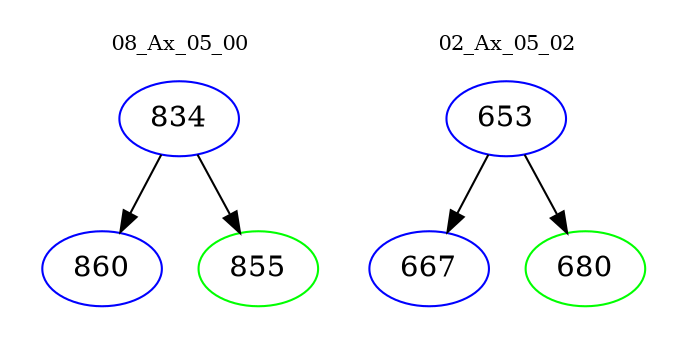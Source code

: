 digraph{
subgraph cluster_0 {
color = white
label = "08_Ax_05_00";
fontsize=10;
T0_834 [label="834", color="blue"]
T0_834 -> T0_860 [color="black"]
T0_860 [label="860", color="blue"]
T0_834 -> T0_855 [color="black"]
T0_855 [label="855", color="green"]
}
subgraph cluster_1 {
color = white
label = "02_Ax_05_02";
fontsize=10;
T1_653 [label="653", color="blue"]
T1_653 -> T1_667 [color="black"]
T1_667 [label="667", color="blue"]
T1_653 -> T1_680 [color="black"]
T1_680 [label="680", color="green"]
}
}
